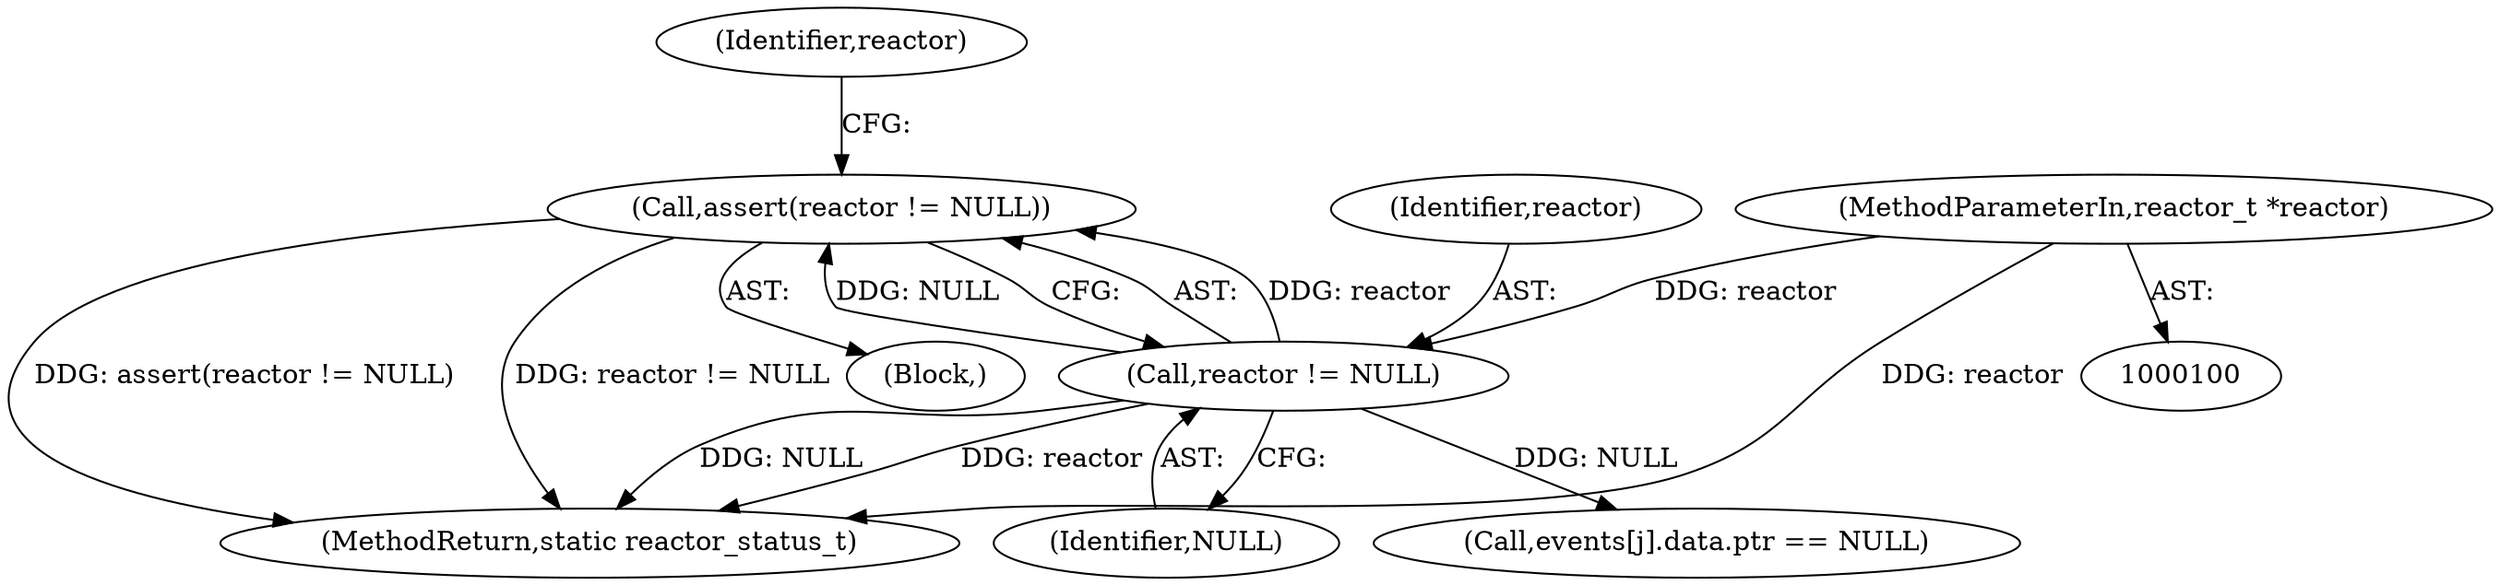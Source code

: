 digraph "0_Android_472271b153c5dc53c28beac55480a8d8434b2d5c_59@API" {
"1000104" [label="(Call,assert(reactor != NULL))"];
"1000105" [label="(Call,reactor != NULL)"];
"1000101" [label="(MethodParameterIn,reactor_t *reactor)"];
"1000105" [label="(Call,reactor != NULL)"];
"1000101" [label="(MethodParameterIn,reactor_t *reactor)"];
"1000110" [label="(Identifier,reactor)"];
"1000107" [label="(Identifier,NULL)"];
"1000104" [label="(Call,assert(reactor != NULL))"];
"1000200" [label="(Call,events[j].data.ptr == NULL)"];
"1000103" [label="(Block,)"];
"1000336" [label="(MethodReturn,static reactor_status_t)"];
"1000106" [label="(Identifier,reactor)"];
"1000104" -> "1000103"  [label="AST: "];
"1000104" -> "1000105"  [label="CFG: "];
"1000105" -> "1000104"  [label="AST: "];
"1000110" -> "1000104"  [label="CFG: "];
"1000104" -> "1000336"  [label="DDG: assert(reactor != NULL)"];
"1000104" -> "1000336"  [label="DDG: reactor != NULL"];
"1000105" -> "1000104"  [label="DDG: reactor"];
"1000105" -> "1000104"  [label="DDG: NULL"];
"1000105" -> "1000107"  [label="CFG: "];
"1000106" -> "1000105"  [label="AST: "];
"1000107" -> "1000105"  [label="AST: "];
"1000105" -> "1000336"  [label="DDG: NULL"];
"1000105" -> "1000336"  [label="DDG: reactor"];
"1000101" -> "1000105"  [label="DDG: reactor"];
"1000105" -> "1000200"  [label="DDG: NULL"];
"1000101" -> "1000100"  [label="AST: "];
"1000101" -> "1000336"  [label="DDG: reactor"];
}
